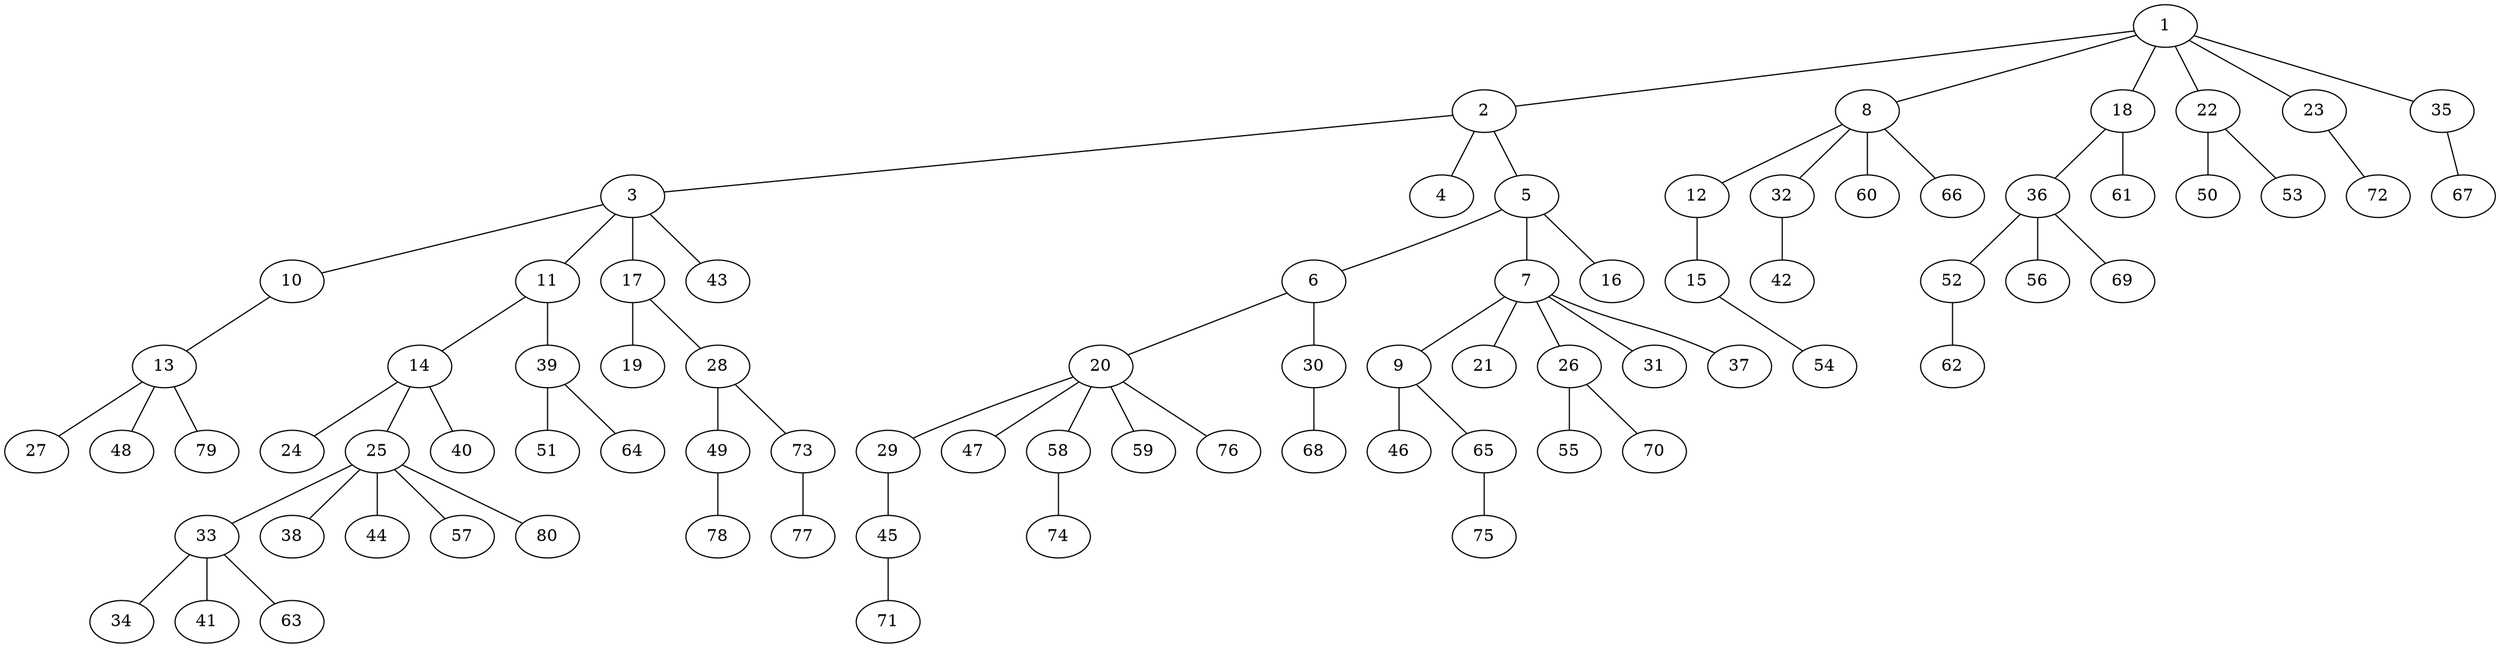 graph graphname {1--2
1--8
1--18
1--22
1--23
1--35
2--3
2--4
2--5
3--10
3--11
3--17
3--43
5--6
5--7
5--16
6--20
6--30
7--9
7--21
7--26
7--31
7--37
8--12
8--32
8--60
8--66
9--46
9--65
10--13
11--14
11--39
12--15
13--27
13--48
13--79
14--24
14--25
14--40
15--54
17--19
17--28
18--36
18--61
20--29
20--47
20--58
20--59
20--76
22--50
22--53
23--72
25--33
25--38
25--44
25--57
25--80
26--55
26--70
28--49
28--73
29--45
30--68
32--42
33--34
33--41
33--63
35--67
36--52
36--56
36--69
39--51
39--64
45--71
49--78
52--62
58--74
65--75
73--77
}